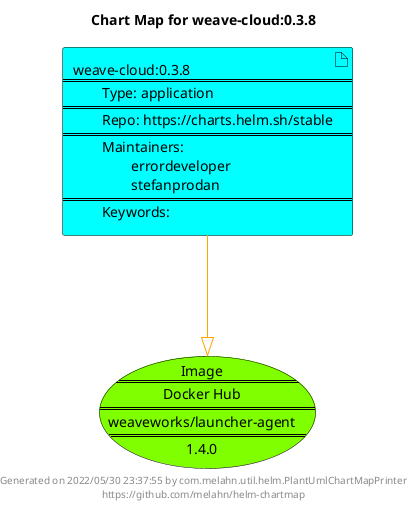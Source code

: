 @startuml
skinparam linetype ortho
skinparam backgroundColor white
skinparam usecaseBorderColor black
skinparam usecaseArrowColor LightSlateGray
skinparam artifactBorderColor black
skinparam artifactArrowColor LightSlateGray

title Chart Map for weave-cloud:0.3.8

'There is one referenced Helm Chart
artifact "weave-cloud:0.3.8\n====\n\tType: application\n====\n\tRepo: https://charts.helm.sh/stable\n====\n\tMaintainers: \n\t\terrordeveloper\n\t\tstefanprodan\n====\n\tKeywords: " as weave_cloud_0_3_8 #Cyan

'There is one referenced Docker Image
usecase "Image\n====\nDocker Hub\n====\nweaveworks/launcher-agent\n====\n1.4.0" as weaveworks_launcher_agent_1_4_0 #Chartreuse

'Chart Dependencies
weave_cloud_0_3_8--[#orange]-|>weaveworks_launcher_agent_1_4_0

center footer Generated on 2022/05/30 23:37:55 by com.melahn.util.helm.PlantUmlChartMapPrinter\nhttps://github.com/melahn/helm-chartmap
@enduml
